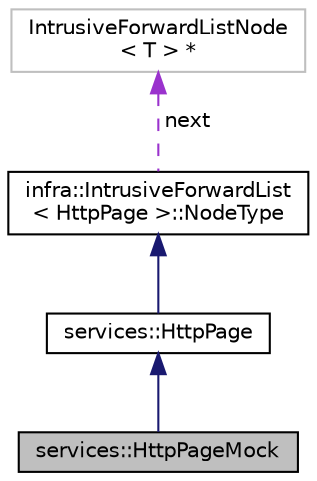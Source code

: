 digraph "services::HttpPageMock"
{
 // INTERACTIVE_SVG=YES
  edge [fontname="Helvetica",fontsize="10",labelfontname="Helvetica",labelfontsize="10"];
  node [fontname="Helvetica",fontsize="10",shape=record];
  Node3 [label="services::HttpPageMock",height=0.2,width=0.4,color="black", fillcolor="grey75", style="filled", fontcolor="black"];
  Node4 -> Node3 [dir="back",color="midnightblue",fontsize="10",style="solid",fontname="Helvetica"];
  Node4 [label="services::HttpPage",height=0.2,width=0.4,color="black", fillcolor="white", style="filled",URL="$d7/d62/classservices_1_1_http_page.html"];
  Node5 -> Node4 [dir="back",color="midnightblue",fontsize="10",style="solid",fontname="Helvetica"];
  Node5 [label="infra::IntrusiveForwardList\l\< HttpPage \>::NodeType",height=0.2,width=0.4,color="black", fillcolor="white", style="filled",URL="$d7/d4a/classinfra_1_1detail_1_1_intrusive_forward_list_node.html"];
  Node6 -> Node5 [dir="back",color="darkorchid3",fontsize="10",style="dashed",label=" next" ,fontname="Helvetica"];
  Node6 [label="IntrusiveForwardListNode\l\< T \> *",height=0.2,width=0.4,color="grey75", fillcolor="white", style="filled"];
}
